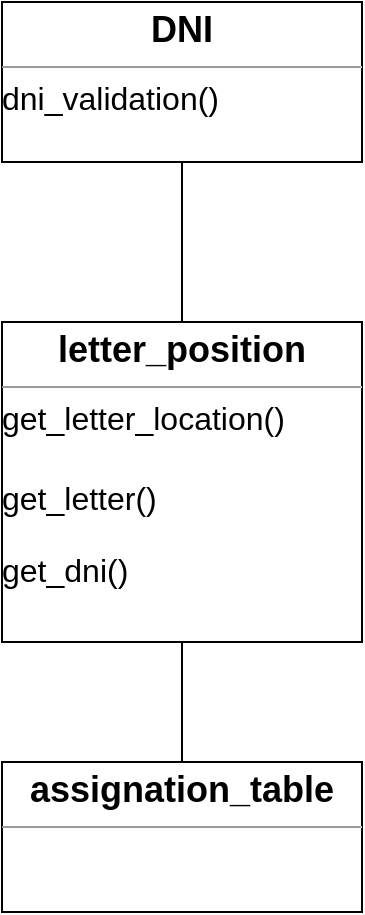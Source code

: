 <mxfile version="14.1.1" type="device"><diagram id="azFRxqC8koPVtniAeB5i" name="Page-1"><mxGraphModel dx="1450" dy="607" grid="1" gridSize="10" guides="1" tooltips="1" connect="1" arrows="1" fold="1" page="1" pageScale="1" pageWidth="827" pageHeight="1169" math="0" shadow="0"><root><mxCell id="0"/><mxCell id="1" parent="0"/><mxCell id="D_1mimyfNNfRdGS1r0fa-23" value="&lt;p style=&quot;margin: 0px ; margin-top: 4px ; text-align: center&quot;&gt;&lt;b&gt;&lt;font style=&quot;font-size: 18px&quot;&gt;DNI&lt;/font&gt;&lt;/b&gt;&lt;/p&gt;&lt;hr size=&quot;1&quot;&gt;&lt;div style=&quot;height: 2px&quot;&gt;&lt;font size=&quot;3&quot;&gt;dni_validation()&lt;/font&gt;&lt;/div&gt;" style="verticalAlign=top;align=left;overflow=fill;fontSize=12;fontFamily=Helvetica;html=1;" vertex="1" parent="1"><mxGeometry x="320" y="80" width="180" height="80" as="geometry"/></mxCell><mxCell id="D_1mimyfNNfRdGS1r0fa-24" value="&lt;p style=&quot;margin: 0px ; margin-top: 4px ; text-align: center&quot;&gt;&lt;b&gt;&lt;font style=&quot;font-size: 18px&quot;&gt;letter_position&lt;/font&gt;&lt;/b&gt;&lt;/p&gt;&lt;hr size=&quot;1&quot;&gt;&lt;div style=&quot;height: 2px&quot;&gt;&lt;font size=&quot;3&quot;&gt;get_letter_location()&lt;/font&gt;&lt;/div&gt;&lt;div style=&quot;height: 2px&quot;&gt;&lt;font size=&quot;3&quot;&gt;&lt;br&gt;&lt;/font&gt;&lt;/div&gt;&lt;div style=&quot;height: 2px&quot;&gt;&lt;font size=&quot;3&quot;&gt;&lt;br&gt;&lt;/font&gt;&lt;/div&gt;&lt;div style=&quot;height: 2px&quot;&gt;&lt;font size=&quot;3&quot;&gt;&lt;br&gt;&lt;/font&gt;&lt;/div&gt;&lt;div style=&quot;height: 2px&quot;&gt;&lt;font size=&quot;3&quot;&gt;&lt;br&gt;&lt;/font&gt;&lt;/div&gt;&lt;div style=&quot;height: 2px&quot;&gt;&lt;font size=&quot;3&quot;&gt;&lt;br&gt;&lt;/font&gt;&lt;/div&gt;&lt;div style=&quot;height: 2px&quot;&gt;&lt;font size=&quot;3&quot;&gt;&lt;br&gt;&lt;/font&gt;&lt;/div&gt;&lt;div style=&quot;height: 2px&quot;&gt;&lt;font size=&quot;3&quot;&gt;&lt;br&gt;&lt;/font&gt;&lt;/div&gt;&lt;div style=&quot;height: 2px&quot;&gt;&lt;font size=&quot;3&quot;&gt;&lt;br&gt;&lt;/font&gt;&lt;/div&gt;&lt;div style=&quot;height: 2px&quot;&gt;&lt;font size=&quot;3&quot;&gt;&lt;br&gt;&lt;/font&gt;&lt;/div&gt;&lt;div style=&quot;height: 2px&quot;&gt;&lt;font size=&quot;3&quot;&gt;&lt;br&gt;&lt;/font&gt;&lt;/div&gt;&lt;div style=&quot;height: 2px&quot;&gt;&lt;font size=&quot;3&quot;&gt;&lt;br&gt;&lt;/font&gt;&lt;/div&gt;&lt;div style=&quot;height: 2px&quot;&gt;&lt;font size=&quot;3&quot;&gt;&lt;br&gt;&lt;/font&gt;&lt;/div&gt;&lt;div style=&quot;height: 2px&quot;&gt;&lt;font size=&quot;3&quot;&gt;&lt;br&gt;&lt;/font&gt;&lt;/div&gt;&lt;div style=&quot;height: 2px&quot;&gt;&lt;font size=&quot;3&quot;&gt;&lt;br&gt;&lt;/font&gt;&lt;/div&gt;&lt;div style=&quot;height: 2px&quot;&gt;&lt;font size=&quot;3&quot;&gt;&lt;br&gt;&lt;/font&gt;&lt;/div&gt;&lt;div style=&quot;height: 2px&quot;&gt;&lt;font size=&quot;3&quot;&gt;&lt;br&gt;&lt;/font&gt;&lt;/div&gt;&lt;div style=&quot;height: 2px&quot;&gt;&lt;font size=&quot;3&quot;&gt;&lt;br&gt;&lt;/font&gt;&lt;/div&gt;&lt;div style=&quot;height: 2px&quot;&gt;&lt;font size=&quot;3&quot;&gt;&lt;br&gt;&lt;/font&gt;&lt;/div&gt;&lt;div style=&quot;height: 2px&quot;&gt;&lt;font size=&quot;3&quot;&gt;&lt;br&gt;&lt;/font&gt;&lt;/div&gt;&lt;div style=&quot;height: 2px&quot;&gt;&lt;font size=&quot;3&quot;&gt;get_letter()&lt;/font&gt;&lt;/div&gt;&lt;div style=&quot;height: 2px&quot;&gt;&lt;font size=&quot;3&quot;&gt;&lt;br&gt;&lt;/font&gt;&lt;/div&gt;&lt;div style=&quot;height: 2px&quot;&gt;&lt;font size=&quot;3&quot;&gt;&lt;br&gt;&lt;/font&gt;&lt;/div&gt;&lt;div style=&quot;height: 2px&quot;&gt;&lt;font size=&quot;3&quot;&gt;&lt;br&gt;&lt;/font&gt;&lt;/div&gt;&lt;div style=&quot;height: 2px&quot;&gt;&lt;font size=&quot;3&quot;&gt;&lt;br&gt;&lt;/font&gt;&lt;/div&gt;&lt;div style=&quot;height: 2px&quot;&gt;&lt;font size=&quot;3&quot;&gt;&lt;br&gt;&lt;/font&gt;&lt;/div&gt;&lt;div style=&quot;height: 2px&quot;&gt;&lt;font size=&quot;3&quot;&gt;&lt;br&gt;&lt;/font&gt;&lt;/div&gt;&lt;div style=&quot;height: 2px&quot;&gt;&lt;font size=&quot;3&quot;&gt;&lt;br&gt;&lt;/font&gt;&lt;/div&gt;&lt;div style=&quot;height: 2px&quot;&gt;&lt;font size=&quot;3&quot;&gt;&lt;br&gt;&lt;/font&gt;&lt;/div&gt;&lt;div style=&quot;height: 2px&quot;&gt;&lt;font size=&quot;3&quot;&gt;&lt;br&gt;&lt;/font&gt;&lt;/div&gt;&lt;div style=&quot;height: 2px&quot;&gt;&lt;font size=&quot;3&quot;&gt;&lt;br&gt;&lt;/font&gt;&lt;/div&gt;&lt;div style=&quot;height: 2px&quot;&gt;&lt;font size=&quot;3&quot;&gt;&lt;br&gt;&lt;/font&gt;&lt;/div&gt;&lt;div style=&quot;height: 2px&quot;&gt;&lt;font size=&quot;3&quot;&gt;&lt;br&gt;&lt;/font&gt;&lt;/div&gt;&lt;div style=&quot;height: 2px&quot;&gt;&lt;font size=&quot;3&quot;&gt;&lt;br&gt;&lt;/font&gt;&lt;/div&gt;&lt;div style=&quot;height: 2px&quot;&gt;&lt;font size=&quot;3&quot;&gt;&lt;br&gt;&lt;/font&gt;&lt;/div&gt;&lt;div style=&quot;height: 2px&quot;&gt;&lt;font size=&quot;3&quot;&gt;&lt;br&gt;&lt;/font&gt;&lt;/div&gt;&lt;div style=&quot;height: 2px&quot;&gt;&lt;font size=&quot;3&quot;&gt;&lt;br&gt;&lt;/font&gt;&lt;/div&gt;&lt;div style=&quot;height: 2px&quot;&gt;&lt;font size=&quot;3&quot;&gt;&lt;br&gt;&lt;/font&gt;&lt;/div&gt;&lt;div style=&quot;height: 2px&quot;&gt;&lt;font size=&quot;3&quot;&gt;get_dni()&lt;/font&gt;&lt;/div&gt;" style="verticalAlign=top;align=left;overflow=fill;fontSize=12;fontFamily=Helvetica;html=1;" vertex="1" parent="1"><mxGeometry x="320" y="240" width="180" height="160" as="geometry"/></mxCell><mxCell id="D_1mimyfNNfRdGS1r0fa-35" value="&lt;p style=&quot;margin: 0px ; margin-top: 4px ; text-align: center&quot;&gt;&lt;span style=&quot;font-size: 18px&quot;&gt;&lt;b&gt;assignation_table&lt;/b&gt;&lt;/span&gt;&lt;/p&gt;&lt;hr size=&quot;1&quot;&gt;&lt;div style=&quot;height: 2px&quot;&gt;&lt;br&gt;&lt;/div&gt;" style="verticalAlign=top;align=left;overflow=fill;fontSize=12;fontFamily=Helvetica;html=1;" vertex="1" parent="1"><mxGeometry x="320" y="460" width="180" height="75" as="geometry"/></mxCell><mxCell id="D_1mimyfNNfRdGS1r0fa-36" value="" style="endArrow=none;html=1;entryX=0.5;entryY=1;entryDx=0;entryDy=0;exitX=0.5;exitY=0;exitDx=0;exitDy=0;" edge="1" parent="1" source="D_1mimyfNNfRdGS1r0fa-24" target="D_1mimyfNNfRdGS1r0fa-23"><mxGeometry width="50" height="50" relative="1" as="geometry"><mxPoint x="400" y="240" as="sourcePoint"/><mxPoint x="440" y="290" as="targetPoint"/></mxGeometry></mxCell><mxCell id="D_1mimyfNNfRdGS1r0fa-37" value="" style="endArrow=none;html=1;entryX=0.5;entryY=1;entryDx=0;entryDy=0;exitX=0.5;exitY=0;exitDx=0;exitDy=0;" edge="1" parent="1" source="D_1mimyfNNfRdGS1r0fa-35" target="D_1mimyfNNfRdGS1r0fa-24"><mxGeometry width="50" height="50" relative="1" as="geometry"><mxPoint x="420" y="250" as="sourcePoint"/><mxPoint x="420" y="170" as="targetPoint"/></mxGeometry></mxCell></root></mxGraphModel></diagram></mxfile>
